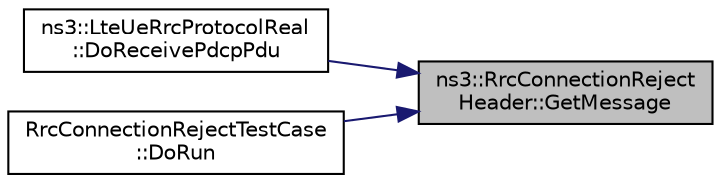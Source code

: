 digraph "ns3::RrcConnectionRejectHeader::GetMessage"
{
 // LATEX_PDF_SIZE
  edge [fontname="Helvetica",fontsize="10",labelfontname="Helvetica",labelfontsize="10"];
  node [fontname="Helvetica",fontsize="10",shape=record];
  rankdir="RL";
  Node1 [label="ns3::RrcConnectionReject\lHeader::GetMessage",height=0.2,width=0.4,color="black", fillcolor="grey75", style="filled", fontcolor="black",tooltip="Returns a RrcConnectionReject IE from the values in the class attributes."];
  Node1 -> Node2 [dir="back",color="midnightblue",fontsize="10",style="solid",fontname="Helvetica"];
  Node2 [label="ns3::LteUeRrcProtocolReal\l::DoReceivePdcpPdu",height=0.2,width=0.4,color="black", fillcolor="white", style="filled",URL="$classns3_1_1_lte_ue_rrc_protocol_real.html#a6a50583772558b240a65be7514764297",tooltip="Receive PDCP PDU function."];
  Node1 -> Node3 [dir="back",color="midnightblue",fontsize="10",style="solid",fontname="Helvetica"];
  Node3 [label="RrcConnectionRejectTestCase\l::DoRun",height=0.2,width=0.4,color="black", fillcolor="white", style="filled",URL="$class_rrc_connection_reject_test_case.html#a0bd7895700a0244130e97d13ae63de94",tooltip="Implementation to actually run this TestCase."];
}
